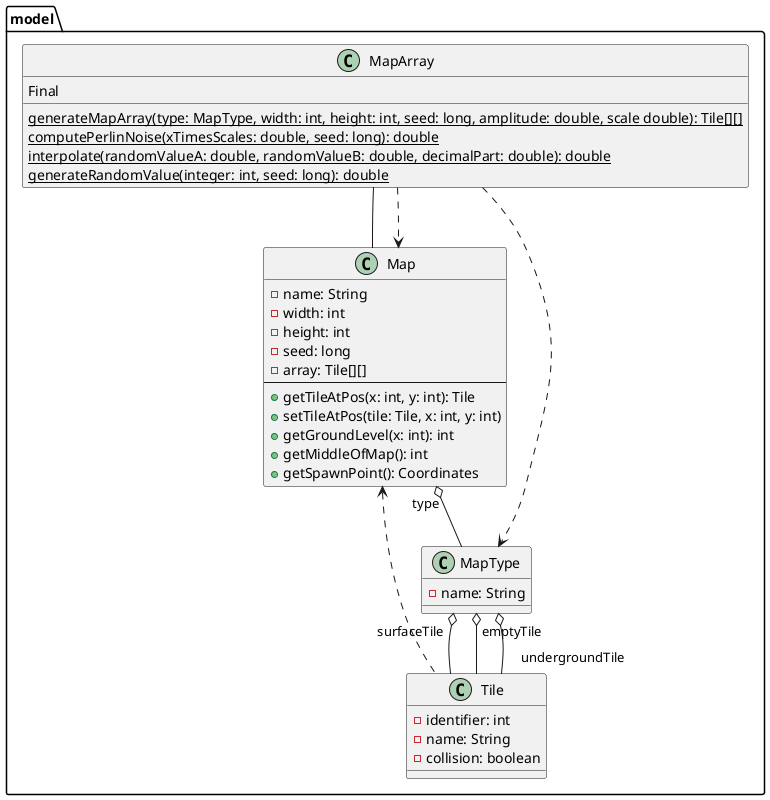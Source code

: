 @startuml
'https://plantuml.com/class-diagram

package model {
    class Map {
        - name: String
        - width: int
        - height: int
        - seed: long
        - array: Tile[][]
        ----
        + getTileAtPos(x: int, y: int): Tile
        + setTileAtPos(tile: Tile, x: int, y: int)
        + getGroundLevel(x: int): int
        + getMiddleOfMap(): int
        + getSpawnPoint(): Coordinates
    }

    class MapArray {
        Final
        {Static} generateMapArray(type: MapType, width: int, height: int, seed: long, amplitude: double, scale double): Tile[][]
        {Static} computePerlinNoise(xTimesScales: double, seed: long): double
        {Static} interpolate(randomValueA: double, randomValueB: double, decimalPart: double): double
        {Static} generateRandomValue(integer: int, seed: long): double
    }

    class MapType {
        - name: String
    }

    class Tile {
        - identifier: int
        - name: String
        - collision: boolean
    }

MapType "surfaceTile" o-- Tile
MapType "emptyTile" o-- Tile
MapType "\n \n undergroundTile" o-- Tile

MapArray -- Map
MapArray ..> MapType
MapArray ..> Map

Map "type" o-- MapType
Map <.. Tile
}

@enduml
